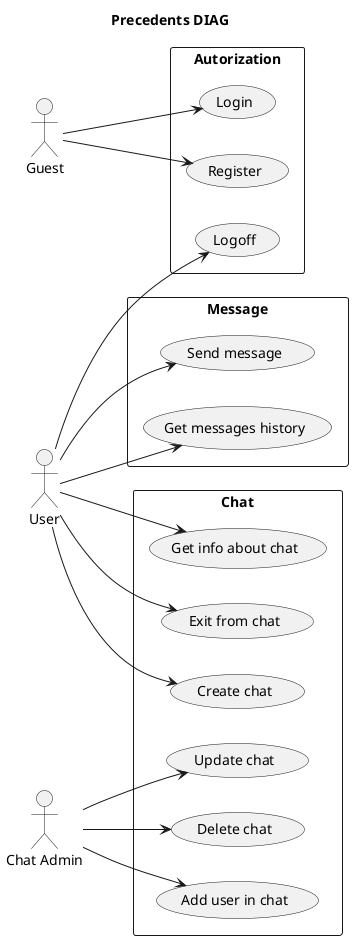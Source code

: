 @startuml
title Precedents DIAG

:Guest: as guest
:User: as user
:Chat Admin: as admin

left to right direction

rectangle "Autorization"{
    usecase "Login" as login
    usecase "Register" as register
    usecase "Logoff" as logoff
}

rectangle "Message"{
(Send message) as send_message
(Get messages history) as history
}


rectangle "Chat"{
(Get info about chat) as info
(Exit from chat) as exit
(Create chat) as cchat
(Update chat) as uchat
(Delete chat) as dchat
(Add user in chat) as auser
}

guest-->login
guest-->register


user --> logoff
user --> cchat
user --> info
user --> send_message
user --> exit
user --> history


admin --> uchat
admin --> dchat
admin --> auser


@enduml

